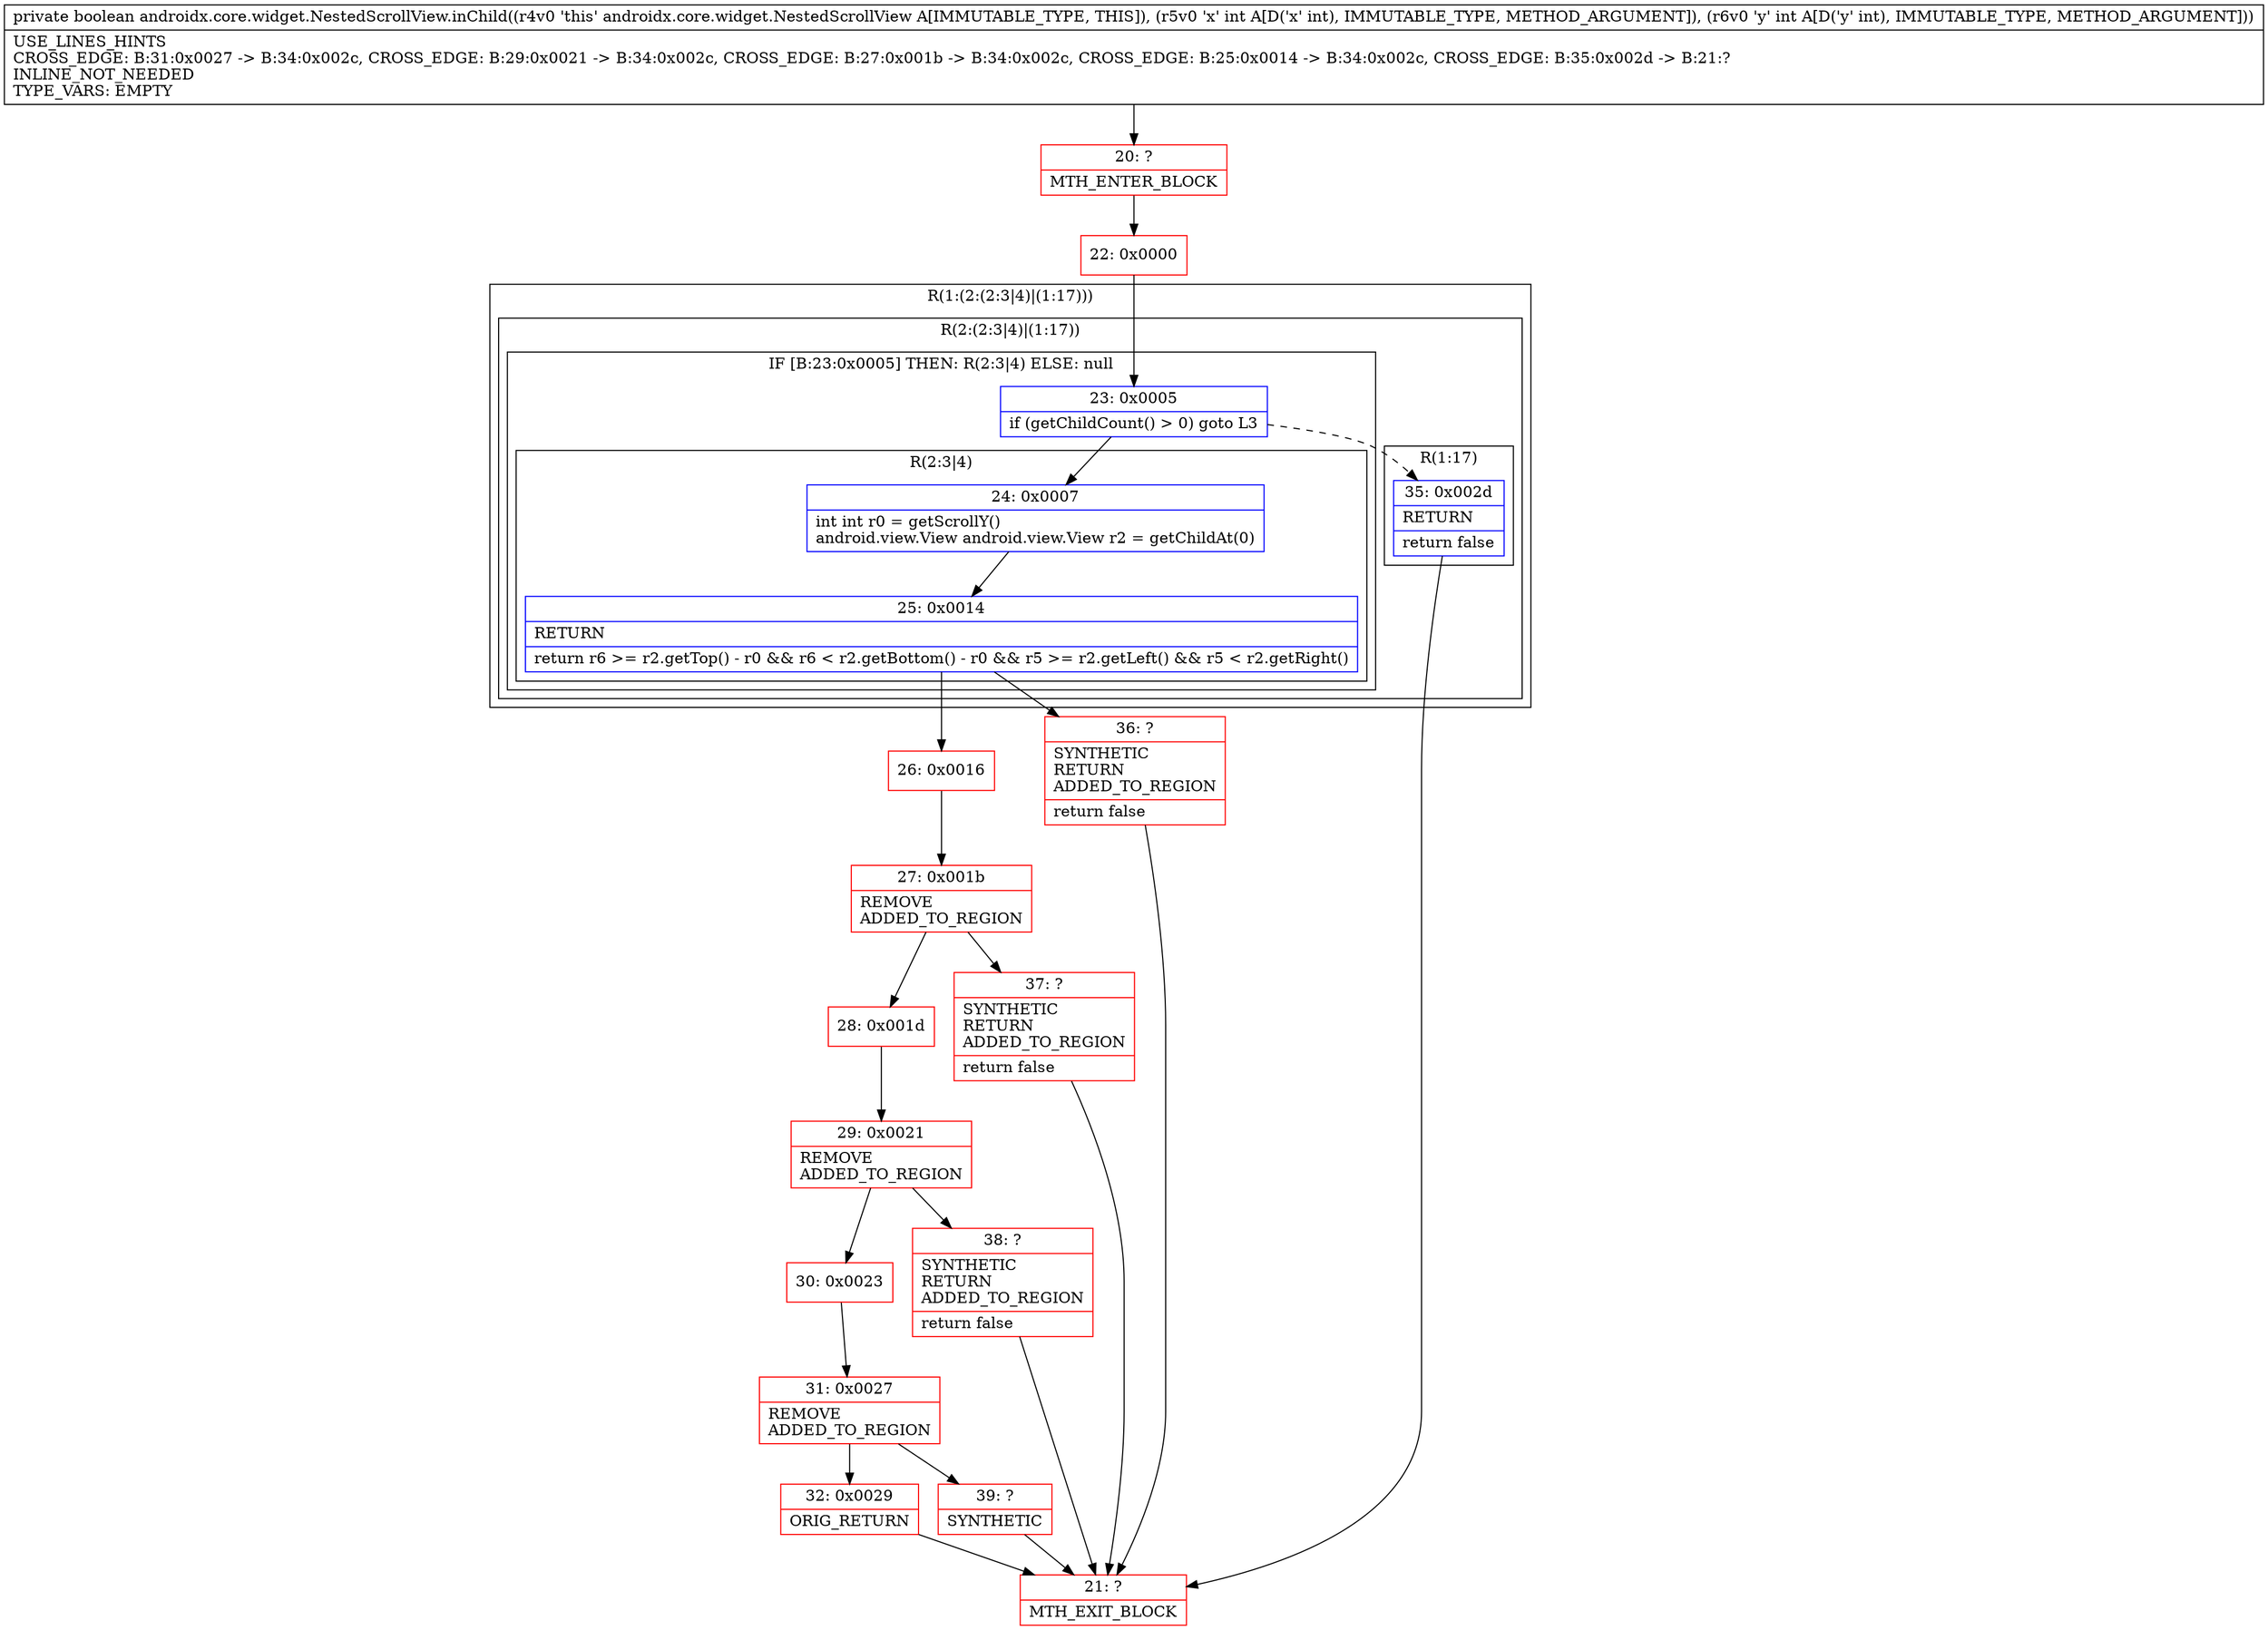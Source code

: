 digraph "CFG forandroidx.core.widget.NestedScrollView.inChild(II)Z" {
subgraph cluster_Region_1863343790 {
label = "R(1:(2:(2:3|4)|(1:17)))";
node [shape=record,color=blue];
subgraph cluster_Region_1410303476 {
label = "R(2:(2:3|4)|(1:17))";
node [shape=record,color=blue];
subgraph cluster_IfRegion_1781911114 {
label = "IF [B:23:0x0005] THEN: R(2:3|4) ELSE: null";
node [shape=record,color=blue];
Node_23 [shape=record,label="{23\:\ 0x0005|if (getChildCount() \> 0) goto L3\l}"];
subgraph cluster_Region_481730348 {
label = "R(2:3|4)";
node [shape=record,color=blue];
Node_24 [shape=record,label="{24\:\ 0x0007|int int r0 = getScrollY()\landroid.view.View android.view.View r2 = getChildAt(0)\l}"];
Node_25 [shape=record,label="{25\:\ 0x0014|RETURN\l|return r6 \>= r2.getTop() \- r0 && r6 \< r2.getBottom() \- r0 && r5 \>= r2.getLeft() && r5 \< r2.getRight()\l}"];
}
}
subgraph cluster_Region_368122242 {
label = "R(1:17)";
node [shape=record,color=blue];
Node_35 [shape=record,label="{35\:\ 0x002d|RETURN\l|return false\l}"];
}
}
}
Node_20 [shape=record,color=red,label="{20\:\ ?|MTH_ENTER_BLOCK\l}"];
Node_22 [shape=record,color=red,label="{22\:\ 0x0000}"];
Node_26 [shape=record,color=red,label="{26\:\ 0x0016}"];
Node_27 [shape=record,color=red,label="{27\:\ 0x001b|REMOVE\lADDED_TO_REGION\l}"];
Node_28 [shape=record,color=red,label="{28\:\ 0x001d}"];
Node_29 [shape=record,color=red,label="{29\:\ 0x0021|REMOVE\lADDED_TO_REGION\l}"];
Node_30 [shape=record,color=red,label="{30\:\ 0x0023}"];
Node_31 [shape=record,color=red,label="{31\:\ 0x0027|REMOVE\lADDED_TO_REGION\l}"];
Node_32 [shape=record,color=red,label="{32\:\ 0x0029|ORIG_RETURN\l}"];
Node_21 [shape=record,color=red,label="{21\:\ ?|MTH_EXIT_BLOCK\l}"];
Node_39 [shape=record,color=red,label="{39\:\ ?|SYNTHETIC\l}"];
Node_38 [shape=record,color=red,label="{38\:\ ?|SYNTHETIC\lRETURN\lADDED_TO_REGION\l|return false\l}"];
Node_37 [shape=record,color=red,label="{37\:\ ?|SYNTHETIC\lRETURN\lADDED_TO_REGION\l|return false\l}"];
Node_36 [shape=record,color=red,label="{36\:\ ?|SYNTHETIC\lRETURN\lADDED_TO_REGION\l|return false\l}"];
MethodNode[shape=record,label="{private boolean androidx.core.widget.NestedScrollView.inChild((r4v0 'this' androidx.core.widget.NestedScrollView A[IMMUTABLE_TYPE, THIS]), (r5v0 'x' int A[D('x' int), IMMUTABLE_TYPE, METHOD_ARGUMENT]), (r6v0 'y' int A[D('y' int), IMMUTABLE_TYPE, METHOD_ARGUMENT]))  | USE_LINES_HINTS\lCROSS_EDGE: B:31:0x0027 \-\> B:34:0x002c, CROSS_EDGE: B:29:0x0021 \-\> B:34:0x002c, CROSS_EDGE: B:27:0x001b \-\> B:34:0x002c, CROSS_EDGE: B:25:0x0014 \-\> B:34:0x002c, CROSS_EDGE: B:35:0x002d \-\> B:21:?\lINLINE_NOT_NEEDED\lTYPE_VARS: EMPTY\l}"];
MethodNode -> Node_20;Node_23 -> Node_24;
Node_23 -> Node_35[style=dashed];
Node_24 -> Node_25;
Node_25 -> Node_26;
Node_25 -> Node_36;
Node_35 -> Node_21;
Node_20 -> Node_22;
Node_22 -> Node_23;
Node_26 -> Node_27;
Node_27 -> Node_28;
Node_27 -> Node_37;
Node_28 -> Node_29;
Node_29 -> Node_30;
Node_29 -> Node_38;
Node_30 -> Node_31;
Node_31 -> Node_32;
Node_31 -> Node_39;
Node_32 -> Node_21;
Node_39 -> Node_21;
Node_38 -> Node_21;
Node_37 -> Node_21;
Node_36 -> Node_21;
}

